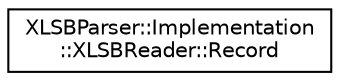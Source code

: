 digraph "类继承关系图"
{
  edge [fontname="Helvetica",fontsize="10",labelfontname="Helvetica",labelfontsize="10"];
  node [fontname="Helvetica",fontsize="10",shape=record];
  rankdir="LR";
  Node0 [label="XLSBParser::Implementation\l::XLSBReader::Record",height=0.2,width=0.4,color="black", fillcolor="white", style="filled",URL="$struct_x_l_s_b_parser_1_1_implementation_1_1_x_l_s_b_reader_1_1_record.html"];
}
